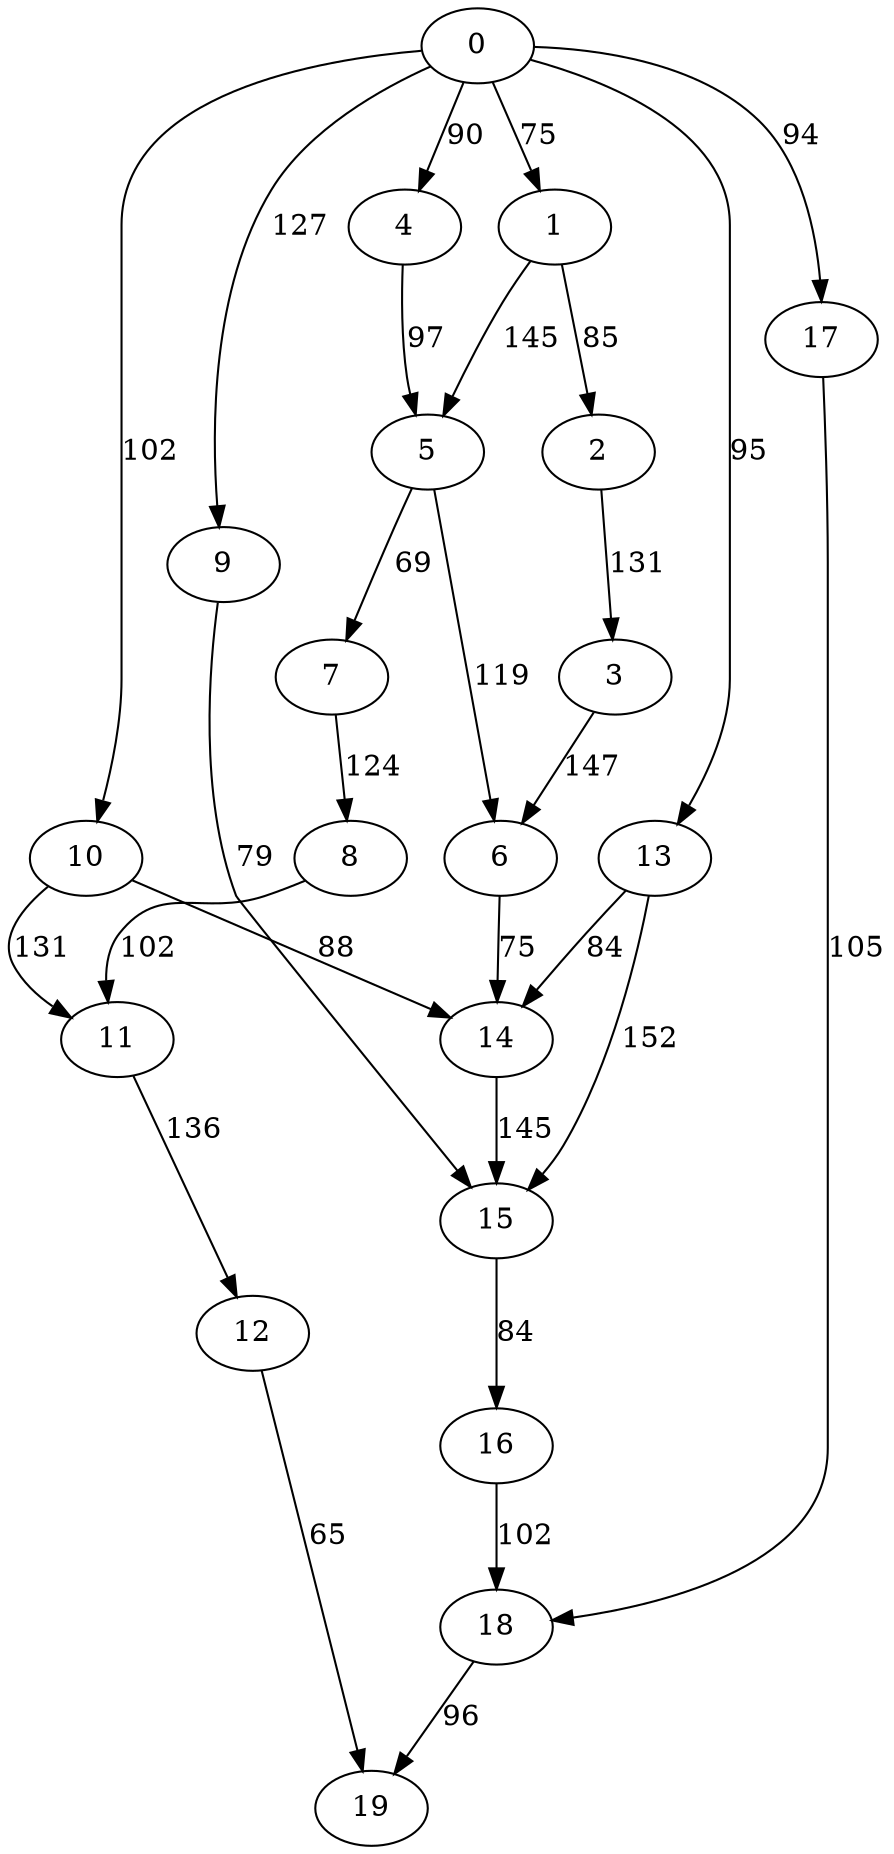 digraph t20p4r7_9 {
0 -> 1 [ label = 75 ];
0 -> 4 [ label = 90 ];
0 -> 9 [ label = 127 ];
0 -> 10 [ label = 102 ];
0 -> 13 [ label = 95 ];
0 -> 17 [ label = 94 ];
1 -> 2 [ label = 85 ];
1 -> 5 [ label = 145 ];
2 -> 3 [ label = 131 ];
3 -> 6 [ label = 147 ];
4 -> 5 [ label = 97 ];
5 -> 6 [ label = 119 ];
5 -> 7 [ label = 69 ];
6 -> 14 [ label = 75 ];
7 -> 8 [ label = 124 ];
8 -> 11 [ label = 102 ];
9 -> 15 [ label = 79 ];
10 -> 11 [ label = 131 ];
10 -> 14 [ label = 88 ];
11 -> 12 [ label = 136 ];
12 -> 19 [ label = 65 ];
13 -> 14 [ label = 84 ];
13 -> 15 [ label = 152 ];
14 -> 15 [ label = 145 ];
15 -> 16 [ label = 84 ];
16 -> 18 [ label = 102 ];
17 -> 18 [ label = 105 ];
18 -> 19 [ label = 96 ];
 }

